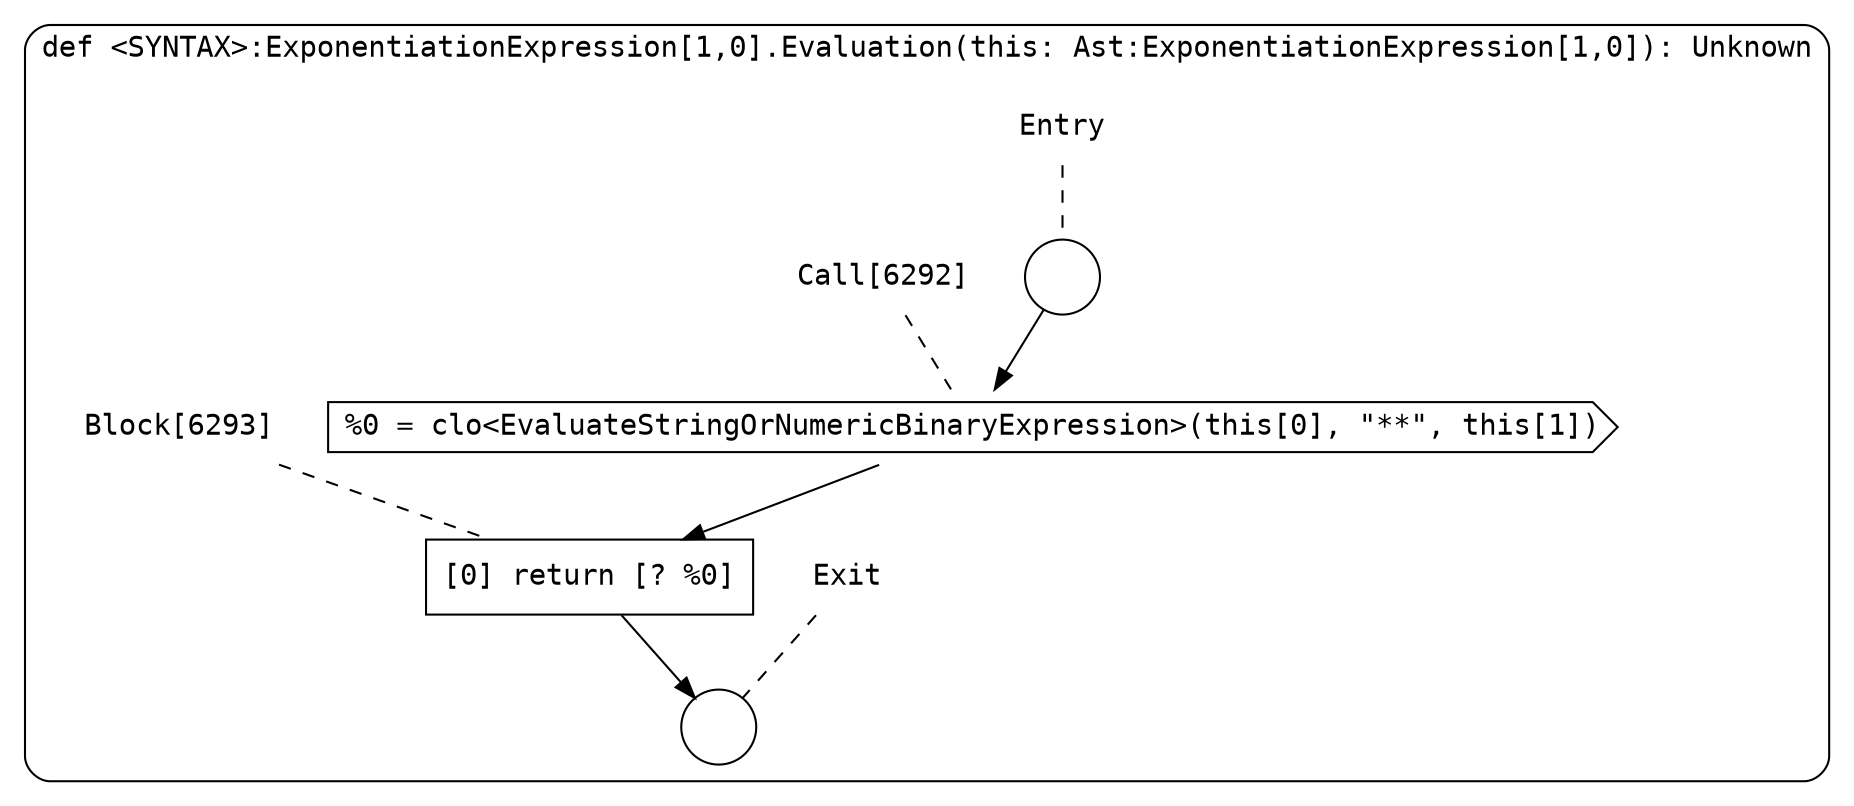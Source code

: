 digraph {
  graph [fontname = "Consolas"]
  node [fontname = "Consolas"]
  edge [fontname = "Consolas"]
  subgraph cluster1312 {
    label = "def <SYNTAX>:ExponentiationExpression[1,0].Evaluation(this: Ast:ExponentiationExpression[1,0]): Unknown"
    style = rounded
    cluster1312_entry_name [shape=none, label=<<font color="black">Entry</font>>]
    cluster1312_entry_name -> cluster1312_entry [arrowhead=none, color="black", style=dashed]
    cluster1312_entry [shape=circle label=" " color="black" fillcolor="white" style=filled]
    cluster1312_entry -> node6292 [color="black"]
    cluster1312_exit_name [shape=none, label=<<font color="black">Exit</font>>]
    cluster1312_exit_name -> cluster1312_exit [arrowhead=none, color="black", style=dashed]
    cluster1312_exit [shape=circle label=" " color="black" fillcolor="white" style=filled]
    node6292_name [shape=none, label=<<font color="black">Call[6292]</font>>]
    node6292_name -> node6292 [arrowhead=none, color="black", style=dashed]
    node6292 [shape=cds, label=<<font color="black">%0 = clo&lt;EvaluateStringOrNumericBinaryExpression&gt;(this[0], &quot;**&quot;, this[1])</font>> color="black" fillcolor="white", style=filled]
    node6292 -> node6293 [color="black"]
    node6293_name [shape=none, label=<<font color="black">Block[6293]</font>>]
    node6293_name -> node6293 [arrowhead=none, color="black", style=dashed]
    node6293 [shape=box, label=<<font color="black">[0] return [? %0]<BR ALIGN="LEFT"/></font>> color="black" fillcolor="white", style=filled]
    node6293 -> cluster1312_exit [color="black"]
  }
}